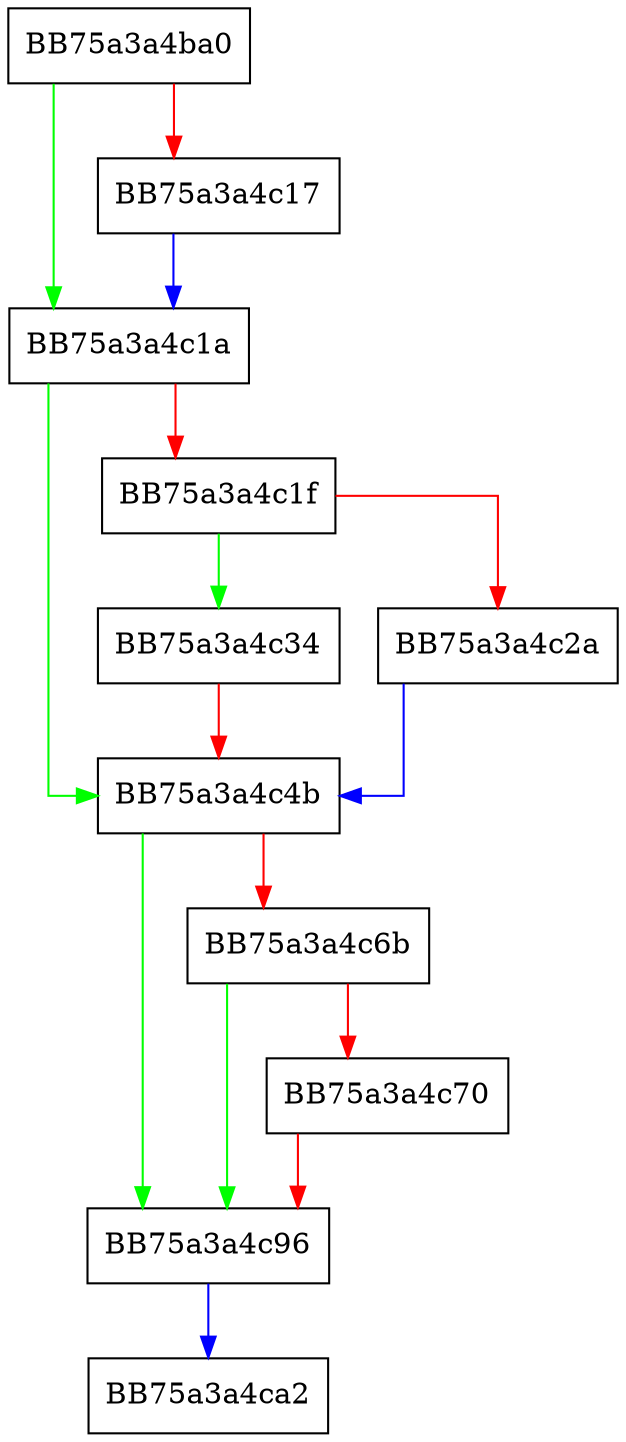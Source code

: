digraph decryptInlineString {
  node [shape="box"];
  graph [splines=ortho];
  BB75a3a4ba0 -> BB75a3a4c1a [color="green"];
  BB75a3a4ba0 -> BB75a3a4c17 [color="red"];
  BB75a3a4c17 -> BB75a3a4c1a [color="blue"];
  BB75a3a4c1a -> BB75a3a4c4b [color="green"];
  BB75a3a4c1a -> BB75a3a4c1f [color="red"];
  BB75a3a4c1f -> BB75a3a4c34 [color="green"];
  BB75a3a4c1f -> BB75a3a4c2a [color="red"];
  BB75a3a4c2a -> BB75a3a4c4b [color="blue"];
  BB75a3a4c34 -> BB75a3a4c4b [color="red"];
  BB75a3a4c4b -> BB75a3a4c96 [color="green"];
  BB75a3a4c4b -> BB75a3a4c6b [color="red"];
  BB75a3a4c6b -> BB75a3a4c96 [color="green"];
  BB75a3a4c6b -> BB75a3a4c70 [color="red"];
  BB75a3a4c70 -> BB75a3a4c96 [color="red"];
  BB75a3a4c96 -> BB75a3a4ca2 [color="blue"];
}